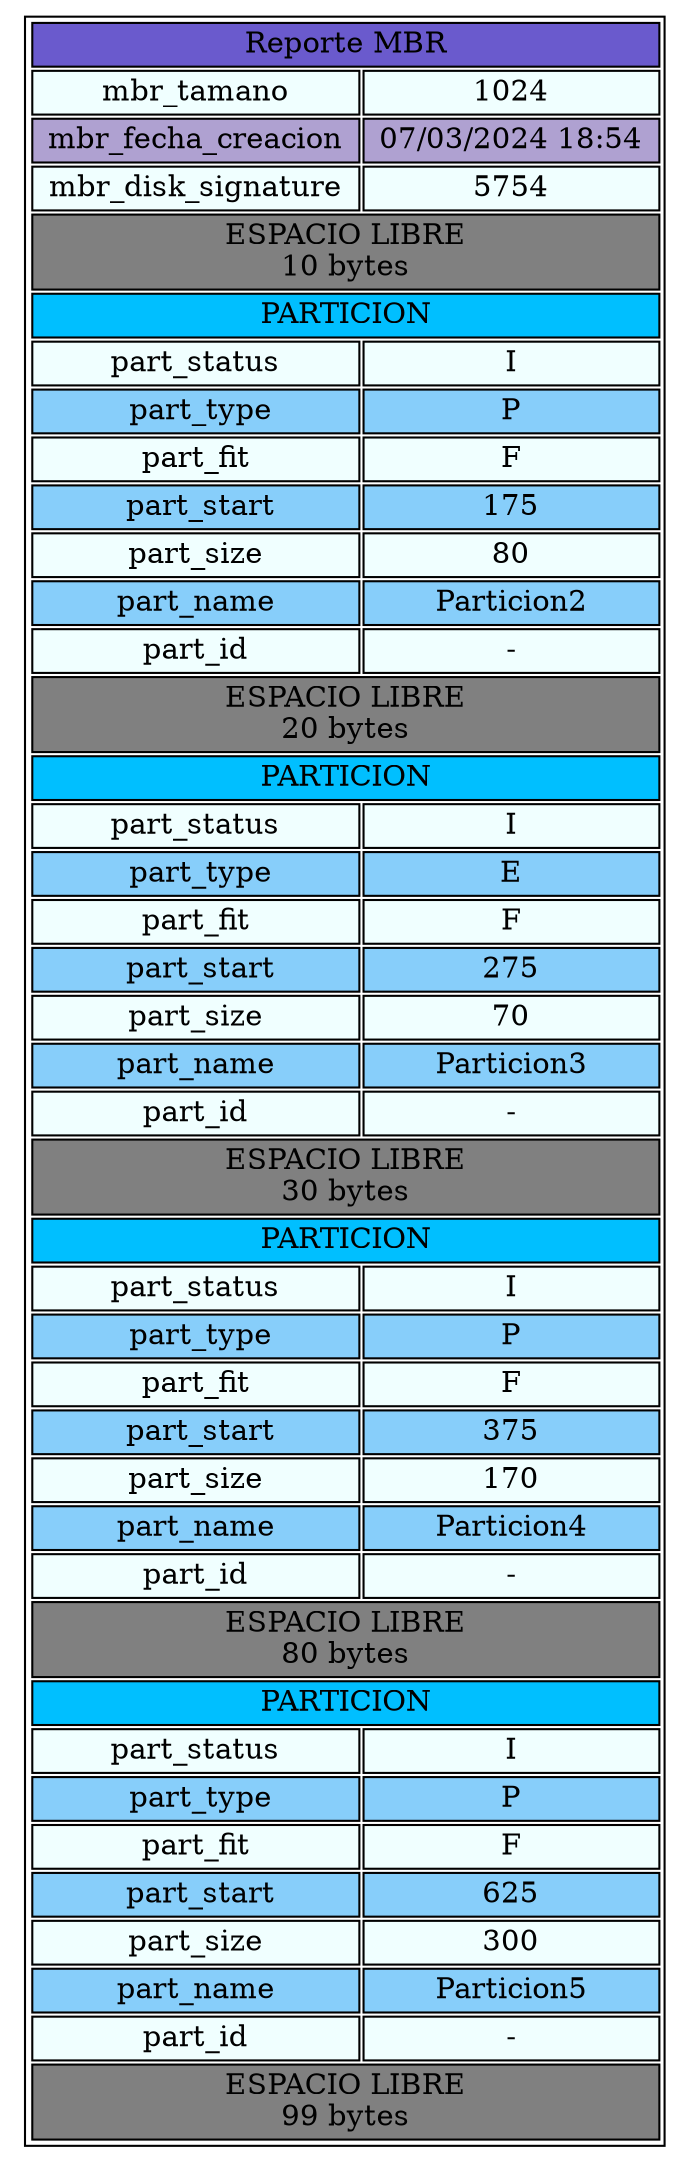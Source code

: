 digraph { 
node [ shape=none ] 
TablaReportNodo [ label = < <table border="1"> 
 <tr>
  <td bgcolor= 'SlateBlue' COLSPAN="2"> Reporte MBR </td> 
 </tr> 
 <tr>
  <td bgcolor='Azure'> mbr_tamano </td> 
  <td bgcolor='Azure'> 1024 </td> 
 </tr> 
 <tr>
  <td bgcolor='#AFA1D1'> mbr_fecha_creacion </td> 
  <td bgcolor='#AFA1D1'> 07/03/2024 18:54 </td> 
 </tr> 
 <tr>
  <td bgcolor='Azure'> mbr_disk_signature </td> 
  <td bgcolor='Azure'> 5754 </td> 
 </tr>  
<tr> <td bgcolor='#808080' COLSPAN="2"> ESPACIO LIBRE <br/> 10 bytes </td> </tr>  <tr>
  <td bgcolor='DeepSkyBlue' COLSPAN="2"> PARTICION </td> 
 </tr> 
 <tr>
  <td bgcolor='Azure'> part_status </td> 
 <td bgcolor='Azure'> I </td> 
 </tr> 
 <tr>
  <td bgcolor='LightSkyBlue'> part_type</td> 
  <td bgcolor='LightSkyBlue'> P </td> 
 </tr> 
 <tr>
  <td bgcolor='Azure'> part_fit </td> 
  <td bgcolor='Azure'> F </td> 
 </tr> 
 <tr>
  <td bgcolor='LightSkyBlue'> part_start</td> 
  <td bgcolor='LightSkyBlue'> 175 </td> 
 </tr> 
 <tr>
  <td bgcolor='Azure'> part_size </td> 
  <td bgcolor='Azure'> 80 </td> 
 </tr> 
 <tr>
  <td bgcolor='LightSkyBlue'> part_name </td> 
  <td bgcolor='LightSkyBlue'> Particion2 </td> 
 </tr> 
 <tr>
  <td bgcolor='Azure'> part_id </td> 
  <td bgcolor='Azure'> - </td> 
 </tr> 
<tr> <td bgcolor='#808080' COLSPAN="2"> ESPACIO LIBRE <br/> 20 bytes </td> </tr>  <tr>
  <td bgcolor='DeepSkyBlue' COLSPAN="2"> PARTICION </td> 
 </tr> 
 <tr>
  <td bgcolor='Azure'> part_status </td> 
 <td bgcolor='Azure'> I </td> 
 </tr> 
 <tr>
  <td bgcolor='LightSkyBlue'> part_type</td> 
  <td bgcolor='LightSkyBlue'> E </td> 
 </tr> 
 <tr>
  <td bgcolor='Azure'> part_fit </td> 
  <td bgcolor='Azure'> F </td> 
 </tr> 
 <tr>
  <td bgcolor='LightSkyBlue'> part_start</td> 
  <td bgcolor='LightSkyBlue'> 275 </td> 
 </tr> 
 <tr>
  <td bgcolor='Azure'> part_size </td> 
  <td bgcolor='Azure'> 70 </td> 
 </tr> 
 <tr>
  <td bgcolor='LightSkyBlue'> part_name </td> 
  <td bgcolor='LightSkyBlue'> Particion3 </td> 
 </tr> 
 <tr>
  <td bgcolor='Azure'> part_id </td> 
  <td bgcolor='Azure'> - </td> 
 </tr> 
<tr> <td bgcolor='#808080' COLSPAN="2"> ESPACIO LIBRE <br/> 30 bytes </td> </tr>  <tr>
  <td bgcolor='DeepSkyBlue' COLSPAN="2"> PARTICION </td> 
 </tr> 
 <tr>
  <td bgcolor='Azure'> part_status </td> 
 <td bgcolor='Azure'> I </td> 
 </tr> 
 <tr>
  <td bgcolor='LightSkyBlue'> part_type</td> 
  <td bgcolor='LightSkyBlue'> P </td> 
 </tr> 
 <tr>
  <td bgcolor='Azure'> part_fit </td> 
  <td bgcolor='Azure'> F </td> 
 </tr> 
 <tr>
  <td bgcolor='LightSkyBlue'> part_start</td> 
  <td bgcolor='LightSkyBlue'> 375 </td> 
 </tr> 
 <tr>
  <td bgcolor='Azure'> part_size </td> 
  <td bgcolor='Azure'> 170 </td> 
 </tr> 
 <tr>
  <td bgcolor='LightSkyBlue'> part_name </td> 
  <td bgcolor='LightSkyBlue'> Particion4 </td> 
 </tr> 
 <tr>
  <td bgcolor='Azure'> part_id </td> 
  <td bgcolor='Azure'> - </td> 
 </tr> 
<tr> <td bgcolor='#808080' COLSPAN="2"> ESPACIO LIBRE <br/> 80 bytes </td> </tr>  <tr>
  <td bgcolor='DeepSkyBlue' COLSPAN="2"> PARTICION </td> 
 </tr> 
 <tr>
  <td bgcolor='Azure'> part_status </td> 
 <td bgcolor='Azure'> I </td> 
 </tr> 
 <tr>
  <td bgcolor='LightSkyBlue'> part_type</td> 
  <td bgcolor='LightSkyBlue'> P </td> 
 </tr> 
 <tr>
  <td bgcolor='Azure'> part_fit </td> 
  <td bgcolor='Azure'> F </td> 
 </tr> 
 <tr>
  <td bgcolor='LightSkyBlue'> part_start</td> 
  <td bgcolor='LightSkyBlue'> 625 </td> 
 </tr> 
 <tr>
  <td bgcolor='Azure'> part_size </td> 
  <td bgcolor='Azure'> 300 </td> 
 </tr> 
 <tr>
  <td bgcolor='LightSkyBlue'> part_name </td> 
  <td bgcolor='LightSkyBlue'> Particion5 </td> 
 </tr> 
 <tr>
  <td bgcolor='Azure'> part_id </td> 
  <td bgcolor='Azure'> - </td> 
 </tr> 
<tr> <td bgcolor='#808080' COLSPAN="2"> ESPACIO LIBRE <br/> 99 bytes </td> </tr> </table> > ]
}